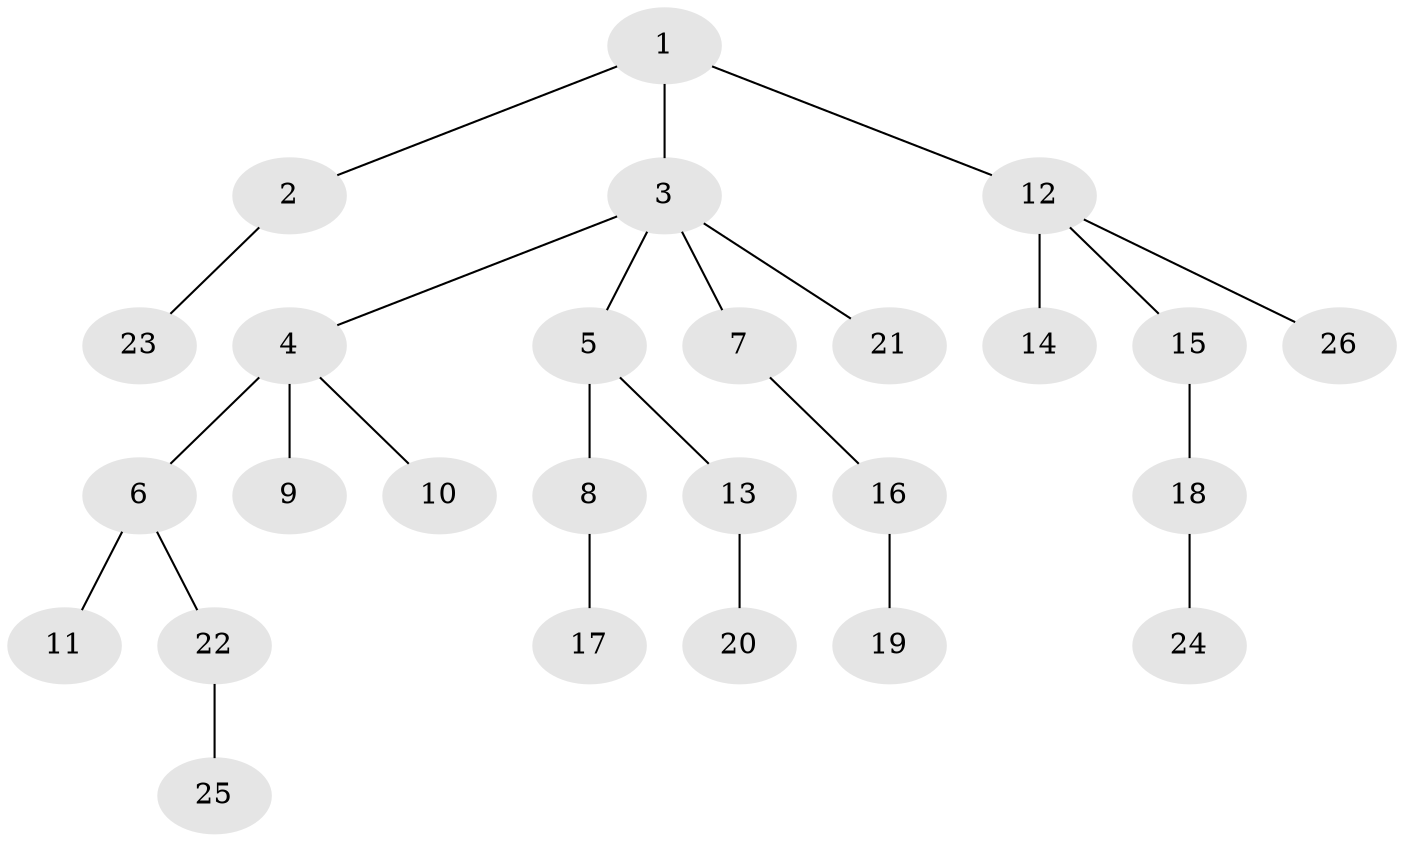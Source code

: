 // original degree distribution, {5: 0.06976744186046512, 2: 0.27906976744186046, 7: 0.011627906976744186, 1: 0.5116279069767442, 8: 0.011627906976744186, 3: 0.08139534883720931, 4: 0.03488372093023256}
// Generated by graph-tools (version 1.1) at 2025/51/03/04/25 22:51:41]
// undirected, 26 vertices, 25 edges
graph export_dot {
  node [color=gray90,style=filled];
  1;
  2;
  3;
  4;
  5;
  6;
  7;
  8;
  9;
  10;
  11;
  12;
  13;
  14;
  15;
  16;
  17;
  18;
  19;
  20;
  21;
  22;
  23;
  24;
  25;
  26;
  1 -- 2 [weight=1.0];
  1 -- 3 [weight=1.0];
  1 -- 12 [weight=1.0];
  2 -- 23 [weight=1.0];
  3 -- 4 [weight=1.0];
  3 -- 5 [weight=1.0];
  3 -- 7 [weight=1.0];
  3 -- 21 [weight=1.0];
  4 -- 6 [weight=1.0];
  4 -- 9 [weight=4.0];
  4 -- 10 [weight=1.0];
  5 -- 8 [weight=1.0];
  5 -- 13 [weight=1.0];
  6 -- 11 [weight=1.0];
  6 -- 22 [weight=1.0];
  7 -- 16 [weight=1.0];
  8 -- 17 [weight=2.0];
  12 -- 14 [weight=2.0];
  12 -- 15 [weight=1.0];
  12 -- 26 [weight=1.0];
  13 -- 20 [weight=1.0];
  15 -- 18 [weight=2.0];
  16 -- 19 [weight=1.0];
  18 -- 24 [weight=1.0];
  22 -- 25 [weight=1.0];
}
